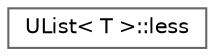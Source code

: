 digraph "Graphical Class Hierarchy"
{
 // LATEX_PDF_SIZE
  bgcolor="transparent";
  edge [fontname=Helvetica,fontsize=10,labelfontname=Helvetica,labelfontsize=10];
  node [fontname=Helvetica,fontsize=10,shape=box,height=0.2,width=0.4];
  rankdir="LR";
  Node0 [id="Node000000",label="UList\< T \>::less",height=0.2,width=0.4,color="grey40", fillcolor="white", style="filled",URL="$structFoam_1_1UList_1_1less.html",tooltip=" "];
}
